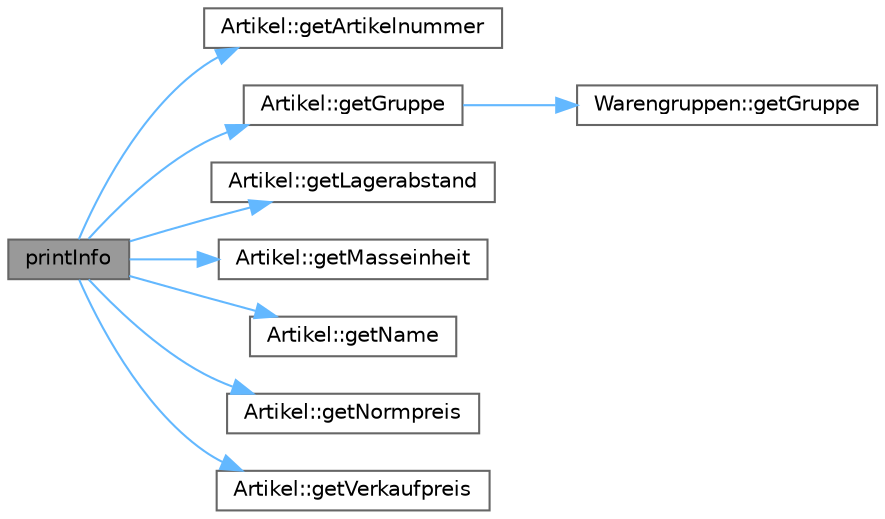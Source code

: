 digraph "printInfo"
{
 // INTERACTIVE_SVG=YES
 // LATEX_PDF_SIZE
  bgcolor="transparent";
  edge [fontname=Helvetica,fontsize=10,labelfontname=Helvetica,labelfontsize=10];
  node [fontname=Helvetica,fontsize=10,shape=box,height=0.2,width=0.4];
  rankdir="LR";
  Node1 [id="Node000001",label="printInfo",height=0.2,width=0.4,color="gray40", fillcolor="grey60", style="filled", fontcolor="black",tooltip="Zeigt Informationen zu einem Artikel an."];
  Node1 -> Node2 [id="edge1_Node000001_Node000002",color="steelblue1",style="solid",tooltip=" "];
  Node2 [id="Node000002",label="Artikel::getArtikelnummer",height=0.2,width=0.4,color="grey40", fillcolor="white", style="filled",URL="$classArtikel.html#a03226a80f8f65e33ef55370e524d85cf",tooltip="Gibt die Artikelnummer des Artikels zurueck."];
  Node1 -> Node3 [id="edge2_Node000001_Node000003",color="steelblue1",style="solid",tooltip=" "];
  Node3 [id="Node000003",label="Artikel::getGruppe",height=0.2,width=0.4,color="grey40", fillcolor="white", style="filled",URL="$classArtikel.html#ad63de1c4058b5b31bdc74f549e5d2dfa",tooltip="Gibt die Warengruppe des Artikels zurueck."];
  Node3 -> Node4 [id="edge3_Node000003_Node000004",color="steelblue1",style="solid",tooltip=" "];
  Node4 [id="Node000004",label="Warengruppen::getGruppe",height=0.2,width=0.4,color="grey40", fillcolor="white", style="filled",URL="$classWarengruppen.html#ac8850d8bf5e312c620125495c2235b4c",tooltip="Gibt den Namen der Warengruppe fuer einen gegebenen Code zurueck."];
  Node1 -> Node5 [id="edge4_Node000001_Node000005",color="steelblue1",style="solid",tooltip=" "];
  Node5 [id="Node000005",label="Artikel::getLagerabstand",height=0.2,width=0.4,color="grey40", fillcolor="white", style="filled",URL="$classArtikel.html#a2d3babab7c98f37b16e4547e4c298306",tooltip="Gibt den Lagerbestand des Artikels zurueck."];
  Node1 -> Node6 [id="edge5_Node000001_Node000006",color="steelblue1",style="solid",tooltip=" "];
  Node6 [id="Node000006",label="Artikel::getMasseinheit",height=0.2,width=0.4,color="grey40", fillcolor="white", style="filled",URL="$classArtikel.html#a60c48aa90d170388b041432dabaacbb5",tooltip="Gibt die Masseinheit des Artikels zurueck."];
  Node1 -> Node7 [id="edge6_Node000001_Node000007",color="steelblue1",style="solid",tooltip=" "];
  Node7 [id="Node000007",label="Artikel::getName",height=0.2,width=0.4,color="grey40", fillcolor="white", style="filled",URL="$classArtikel.html#a5d6957c608452333fbd97dfe68903538",tooltip="Gibt den Namen des Artikels zurueck."];
  Node1 -> Node8 [id="edge7_Node000001_Node000008",color="steelblue1",style="solid",tooltip=" "];
  Node8 [id="Node000008",label="Artikel::getNormpreis",height=0.2,width=0.4,color="grey40", fillcolor="white", style="filled",URL="$classArtikel.html#a9fe9802d1739baca518a46994a7e331d",tooltip="Gibt den Normalpreis des Artikels zurueck."];
  Node1 -> Node9 [id="edge8_Node000001_Node000009",color="steelblue1",style="solid",tooltip=" "];
  Node9 [id="Node000009",label="Artikel::getVerkaufpreis",height=0.2,width=0.4,color="grey40", fillcolor="white", style="filled",URL="$classArtikel.html#abb39b12f98c3bf5804f47b673627c261",tooltip="Gibt den Verkaufspreis des Artikels zurueck."];
}
